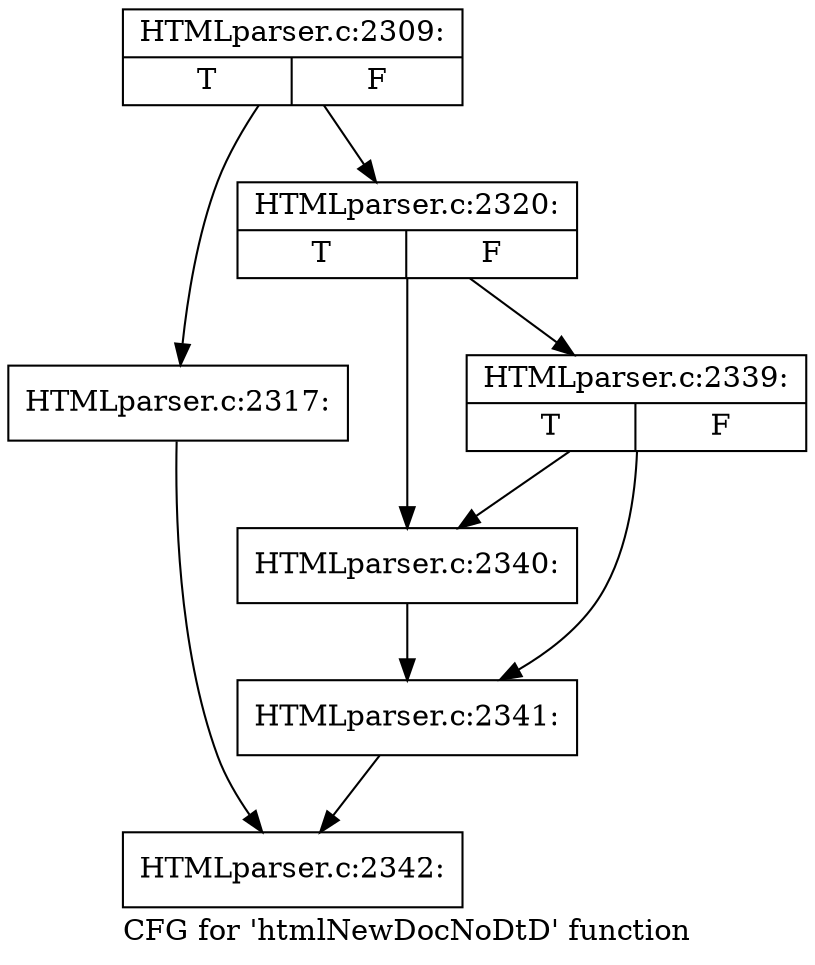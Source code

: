 digraph "CFG for 'htmlNewDocNoDtD' function" {
	label="CFG for 'htmlNewDocNoDtD' function";

	Node0x3b830d0 [shape=record,label="{HTMLparser.c:2309:|{<s0>T|<s1>F}}"];
	Node0x3b830d0 -> Node0x3b84290;
	Node0x3b830d0 -> Node0x3b842e0;
	Node0x3b84290 [shape=record,label="{HTMLparser.c:2317:}"];
	Node0x3b84290 -> Node0x3b67590;
	Node0x3b842e0 [shape=record,label="{HTMLparser.c:2320:|{<s0>T|<s1>F}}"];
	Node0x3b842e0 -> Node0x3b92ff0;
	Node0x3b842e0 -> Node0x3b93090;
	Node0x3b93090 [shape=record,label="{HTMLparser.c:2339:|{<s0>T|<s1>F}}"];
	Node0x3b93090 -> Node0x3b92ff0;
	Node0x3b93090 -> Node0x3b93040;
	Node0x3b92ff0 [shape=record,label="{HTMLparser.c:2340:}"];
	Node0x3b92ff0 -> Node0x3b93040;
	Node0x3b93040 [shape=record,label="{HTMLparser.c:2341:}"];
	Node0x3b93040 -> Node0x3b67590;
	Node0x3b67590 [shape=record,label="{HTMLparser.c:2342:}"];
}
